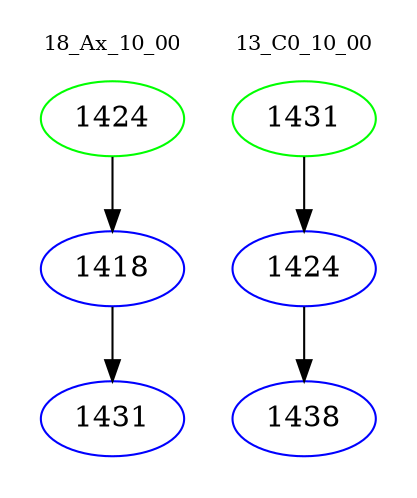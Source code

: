 digraph{
subgraph cluster_0 {
color = white
label = "18_Ax_10_00";
fontsize=10;
T0_1424 [label="1424", color="green"]
T0_1424 -> T0_1418 [color="black"]
T0_1418 [label="1418", color="blue"]
T0_1418 -> T0_1431 [color="black"]
T0_1431 [label="1431", color="blue"]
}
subgraph cluster_1 {
color = white
label = "13_C0_10_00";
fontsize=10;
T1_1431 [label="1431", color="green"]
T1_1431 -> T1_1424 [color="black"]
T1_1424 [label="1424", color="blue"]
T1_1424 -> T1_1438 [color="black"]
T1_1438 [label="1438", color="blue"]
}
}
